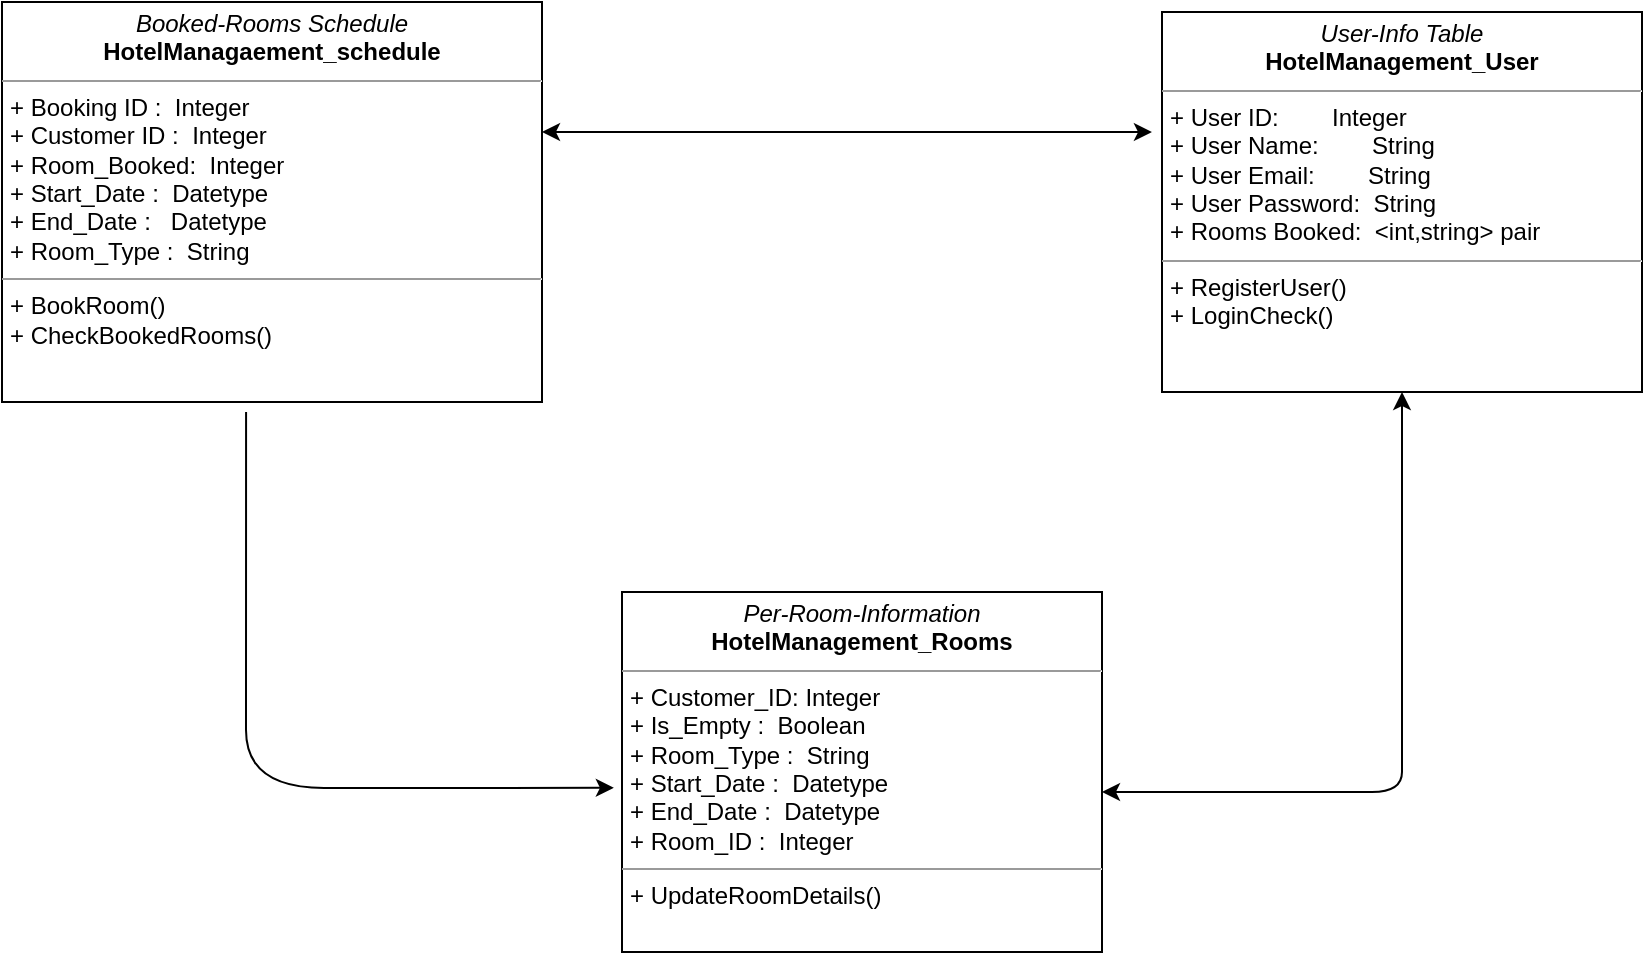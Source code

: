 <mxfile version="15.7.1" type="github">
  <diagram name="Page-1" id="58cdce13-f638-feb5-8d6f-7d28b1aa9fa0">
    <mxGraphModel dx="1422" dy="832" grid="1" gridSize="10" guides="1" tooltips="1" connect="1" arrows="1" fold="1" page="1" pageScale="1" pageWidth="1100" pageHeight="850" background="none" math="0" shadow="0">
      <root>
        <mxCell id="0" />
        <mxCell id="1" parent="0" />
        <mxCell id="VqwsV6M5M6zdxlSA_bQw-1" value="&lt;p style=&quot;margin: 0px ; margin-top: 4px ; text-align: center&quot;&gt;&lt;i&gt;User-Info Table&lt;/i&gt;&lt;br&gt;&lt;b&gt;HotelManagement_User&lt;/b&gt;&lt;/p&gt;&lt;hr size=&quot;1&quot;&gt;&lt;p style=&quot;margin: 0px ; margin-left: 4px&quot;&gt;+ User ID: &lt;span style=&quot;white-space: pre&quot;&gt;	&lt;/span&gt;&amp;nbsp; &amp;nbsp; &amp;nbsp; Integer&lt;br&gt;+ User Name: &lt;span style=&quot;white-space: pre&quot;&gt;	&lt;/span&gt;&amp;nbsp; &amp;nbsp; &amp;nbsp; String&lt;/p&gt;&lt;p style=&quot;margin: 0px ; margin-left: 4px&quot;&gt;+ User Email: &lt;span style=&quot;white-space: pre&quot;&gt;	&amp;nbsp;&lt;/span&gt;&amp;nbsp; &amp;nbsp; &amp;nbsp;String&lt;/p&gt;&lt;p style=&quot;margin: 0px ; margin-left: 4px&quot;&gt;+ User Password:&amp;nbsp; String&lt;/p&gt;&lt;p style=&quot;margin: 0px ; margin-left: 4px&quot;&gt;+ Rooms Booked: &lt;span style=&quot;white-space: pre&quot;&gt;	&lt;/span&gt;&amp;lt;int,string&amp;gt; pair&lt;/p&gt;&lt;hr size=&quot;1&quot;&gt;&lt;p style=&quot;margin: 0px ; margin-left: 4px&quot;&gt;+ RegisterUser()&lt;br&gt;+ LoginCheck()&lt;/p&gt;" style="verticalAlign=top;align=left;overflow=fill;fontSize=12;fontFamily=Helvetica;html=1;" vertex="1" parent="1">
          <mxGeometry x="660" y="100" width="240" height="190" as="geometry" />
        </mxCell>
        <mxCell id="VqwsV6M5M6zdxlSA_bQw-2" value="&lt;p style=&quot;margin: 0px ; margin-top: 4px ; text-align: center&quot;&gt;&lt;i&gt;Booked-Rooms Schedule&lt;/i&gt;&lt;br&gt;&lt;b&gt;HotelManagaement_schedule&lt;/b&gt;&lt;/p&gt;&lt;hr size=&quot;1&quot;&gt;&lt;p style=&quot;margin: 0px ; margin-left: 4px&quot;&gt;+ Booking ID&lt;span style=&quot;white-space: pre&quot;&gt;	&lt;/span&gt;: &lt;span style=&quot;white-space: pre&quot;&gt;	&lt;/span&gt;Integer&lt;/p&gt;&lt;p style=&quot;margin: 0px ; margin-left: 4px&quot;&gt;+ Customer ID&lt;span style=&quot;white-space: pre&quot;&gt;	&lt;/span&gt;: &lt;span style=&quot;white-space: pre&quot;&gt;	&lt;/span&gt;Integer&lt;/p&gt;&lt;p style=&quot;margin: 0px ; margin-left: 4px&quot;&gt;+ Room_Booked: &lt;span style=&quot;white-space: pre&quot;&gt;	&lt;/span&gt;Integer&lt;/p&gt;&lt;p style=&quot;margin: 0px ; margin-left: 4px&quot;&gt;+ Start_Date&lt;span style=&quot;white-space: pre&quot;&gt;	&lt;/span&gt;: &lt;span style=&quot;white-space: pre&quot;&gt;&lt;span style=&quot;white-space: pre&quot;&gt;	&lt;/span&gt;&lt;/span&gt;Datetype&lt;/p&gt;&lt;p style=&quot;margin: 0px ; margin-left: 4px&quot;&gt;+ End_Date&lt;span style=&quot;white-space: pre&quot;&gt;	&lt;/span&gt;:&amp;nbsp; &lt;span style=&quot;white-space: pre&quot;&gt;&lt;span style=&quot;white-space: pre&quot;&gt;	&lt;/span&gt;&lt;/span&gt;Datetype&lt;/p&gt;&lt;p style=&quot;margin: 0px ; margin-left: 4px&quot;&gt;+ Room_Type&lt;span style=&quot;white-space: pre&quot;&gt;	&lt;/span&gt;: &lt;span style=&quot;white-space: pre&quot;&gt;	&lt;/span&gt;String&lt;/p&gt;&lt;hr size=&quot;1&quot;&gt;&lt;p style=&quot;margin: 0px ; margin-left: 4px&quot;&gt;+ BookRoom()&lt;br&gt;+ CheckBookedRooms()&lt;/p&gt;" style="verticalAlign=top;align=left;overflow=fill;fontSize=12;fontFamily=Helvetica;html=1;" vertex="1" parent="1">
          <mxGeometry x="80" y="95" width="270" height="200" as="geometry" />
        </mxCell>
        <mxCell id="VqwsV6M5M6zdxlSA_bQw-3" value="&lt;p style=&quot;margin: 0px ; margin-top: 4px ; text-align: center&quot;&gt;&lt;i&gt;Per-Room-Information&lt;/i&gt;&lt;br&gt;&lt;b&gt;HotelManagement_Rooms&lt;/b&gt;&lt;/p&gt;&lt;hr size=&quot;1&quot;&gt;&lt;p style=&quot;margin: 0px ; margin-left: 4px&quot;&gt;+ Customer_ID:&lt;span style=&quot;white-space: pre&quot;&gt;	&lt;/span&gt;Integer&lt;br&gt;+ Is_Empty&lt;span style=&quot;white-space: pre&quot;&gt;	&lt;/span&gt;: &lt;span style=&quot;white-space: pre&quot;&gt;	&lt;/span&gt;Boolean&lt;/p&gt;&lt;p style=&quot;margin: 0px ; margin-left: 4px&quot;&gt;+ Room_Type&lt;span style=&quot;white-space: pre&quot;&gt;	&lt;/span&gt;: &lt;span style=&quot;white-space: pre&quot;&gt;	&lt;/span&gt;String&lt;/p&gt;&lt;p style=&quot;margin: 0px ; margin-left: 4px&quot;&gt;+ Start_Date&lt;span style=&quot;white-space: pre&quot;&gt;	&lt;/span&gt;: &lt;span style=&quot;white-space: pre&quot;&gt;	&lt;/span&gt;Datetype&lt;/p&gt;&lt;p style=&quot;margin: 0px ; margin-left: 4px&quot;&gt;+ End_Date&lt;span style=&quot;white-space: pre&quot;&gt;	&lt;/span&gt;: &lt;span style=&quot;white-space: pre&quot;&gt;	&lt;/span&gt;Datetype&lt;/p&gt;&lt;p style=&quot;margin: 0px ; margin-left: 4px&quot;&gt;+ Room_ID&lt;span style=&quot;white-space: pre&quot;&gt;	&lt;/span&gt;: &lt;span style=&quot;white-space: pre&quot;&gt;	&lt;/span&gt;Integer&lt;/p&gt;&lt;hr size=&quot;1&quot;&gt;&lt;p style=&quot;margin: 0px ; margin-left: 4px&quot;&gt;+ UpdateRoomDetails()&lt;br&gt;&lt;/p&gt;" style="verticalAlign=top;align=left;overflow=fill;fontSize=12;fontFamily=Helvetica;html=1;" vertex="1" parent="1">
          <mxGeometry x="390" y="390" width="240" height="180" as="geometry" />
        </mxCell>
        <mxCell id="VqwsV6M5M6zdxlSA_bQw-7" value="" style="curved=1;endArrow=classic;html=1;rounded=0;entryX=-0.017;entryY=0.544;entryDx=0;entryDy=0;entryPerimeter=0;exitX=0.452;exitY=1.025;exitDx=0;exitDy=0;exitPerimeter=0;" edge="1" parent="1" source="VqwsV6M5M6zdxlSA_bQw-2" target="VqwsV6M5M6zdxlSA_bQw-3">
          <mxGeometry width="50" height="50" relative="1" as="geometry">
            <mxPoint x="500" y="720" as="sourcePoint" />
            <mxPoint x="550" y="670" as="targetPoint" />
            <Array as="points">
              <mxPoint x="202" y="430" />
              <mxPoint x="202" y="488" />
              <mxPoint x="280" y="488" />
            </Array>
          </mxGeometry>
        </mxCell>
        <mxCell id="VqwsV6M5M6zdxlSA_bQw-9" value="" style="endArrow=classic;startArrow=classic;html=1;rounded=0;entryX=-0.021;entryY=0.316;entryDx=0;entryDy=0;exitX=1;exitY=0.325;exitDx=0;exitDy=0;exitPerimeter=0;entryPerimeter=0;" edge="1" parent="1" source="VqwsV6M5M6zdxlSA_bQw-2" target="VqwsV6M5M6zdxlSA_bQw-1">
          <mxGeometry width="50" height="50" relative="1" as="geometry">
            <mxPoint x="480" y="290" as="sourcePoint" />
            <mxPoint x="530" y="240" as="targetPoint" />
            <Array as="points" />
          </mxGeometry>
        </mxCell>
        <mxCell id="VqwsV6M5M6zdxlSA_bQw-10" value="" style="curved=1;endArrow=classic;html=1;rounded=0;entryX=0.5;entryY=1;entryDx=0;entryDy=0;" edge="1" parent="1" target="VqwsV6M5M6zdxlSA_bQw-1">
          <mxGeometry width="50" height="50" relative="1" as="geometry">
            <mxPoint x="710" y="490" as="sourcePoint" />
            <mxPoint x="830" y="440" as="targetPoint" />
            <Array as="points">
              <mxPoint x="750" y="490" />
              <mxPoint x="780" y="490" />
              <mxPoint x="780" y="470" />
              <mxPoint x="780" y="440" />
            </Array>
          </mxGeometry>
        </mxCell>
        <mxCell id="VqwsV6M5M6zdxlSA_bQw-11" value="" style="endArrow=classic;html=1;rounded=0;" edge="1" parent="1">
          <mxGeometry width="50" height="50" relative="1" as="geometry">
            <mxPoint x="710" y="490" as="sourcePoint" />
            <mxPoint x="630" y="490" as="targetPoint" />
          </mxGeometry>
        </mxCell>
      </root>
    </mxGraphModel>
  </diagram>
</mxfile>
